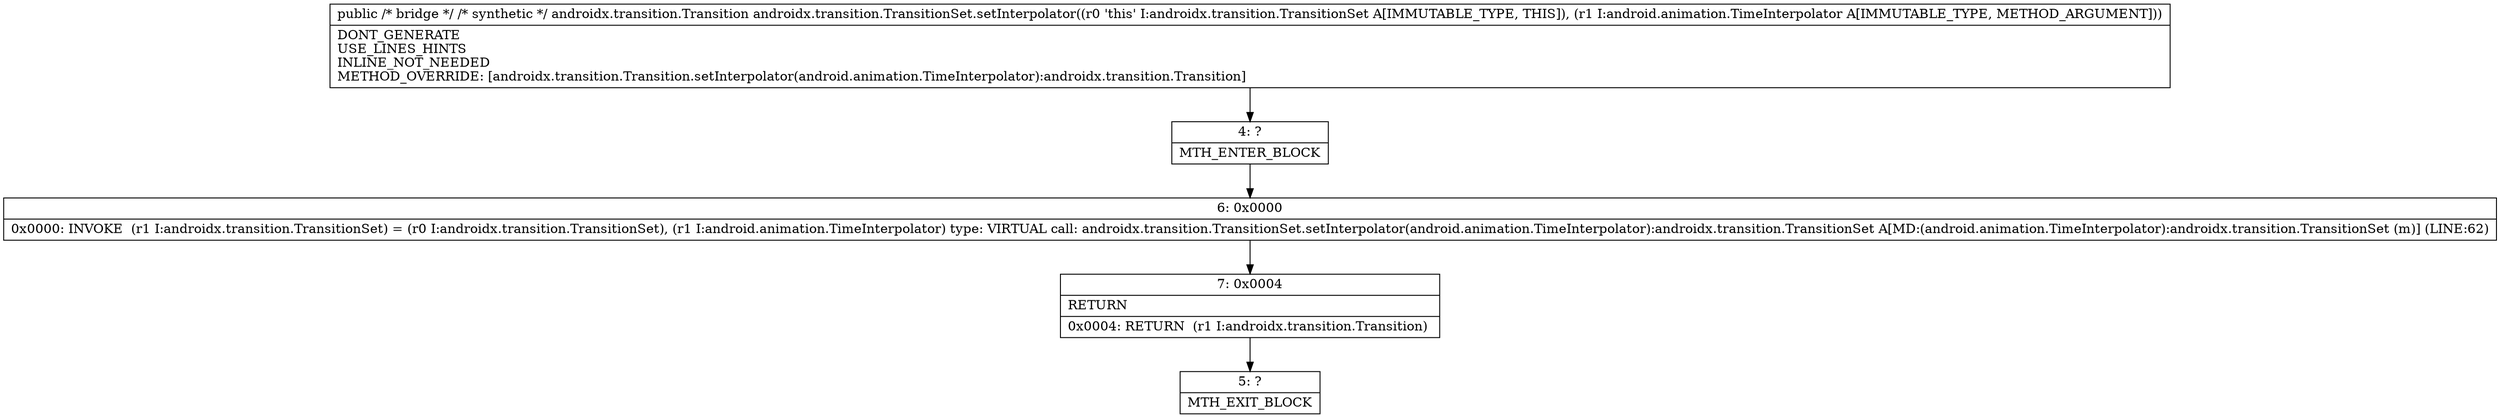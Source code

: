 digraph "CFG forandroidx.transition.TransitionSet.setInterpolator(Landroid\/animation\/TimeInterpolator;)Landroidx\/transition\/Transition;" {
Node_4 [shape=record,label="{4\:\ ?|MTH_ENTER_BLOCK\l}"];
Node_6 [shape=record,label="{6\:\ 0x0000|0x0000: INVOKE  (r1 I:androidx.transition.TransitionSet) = (r0 I:androidx.transition.TransitionSet), (r1 I:android.animation.TimeInterpolator) type: VIRTUAL call: androidx.transition.TransitionSet.setInterpolator(android.animation.TimeInterpolator):androidx.transition.TransitionSet A[MD:(android.animation.TimeInterpolator):androidx.transition.TransitionSet (m)] (LINE:62)\l}"];
Node_7 [shape=record,label="{7\:\ 0x0004|RETURN\l|0x0004: RETURN  (r1 I:androidx.transition.Transition) \l}"];
Node_5 [shape=record,label="{5\:\ ?|MTH_EXIT_BLOCK\l}"];
MethodNode[shape=record,label="{public \/* bridge *\/ \/* synthetic *\/ androidx.transition.Transition androidx.transition.TransitionSet.setInterpolator((r0 'this' I:androidx.transition.TransitionSet A[IMMUTABLE_TYPE, THIS]), (r1 I:android.animation.TimeInterpolator A[IMMUTABLE_TYPE, METHOD_ARGUMENT]))  | DONT_GENERATE\lUSE_LINES_HINTS\lINLINE_NOT_NEEDED\lMETHOD_OVERRIDE: [androidx.transition.Transition.setInterpolator(android.animation.TimeInterpolator):androidx.transition.Transition]\l}"];
MethodNode -> Node_4;Node_4 -> Node_6;
Node_6 -> Node_7;
Node_7 -> Node_5;
}

